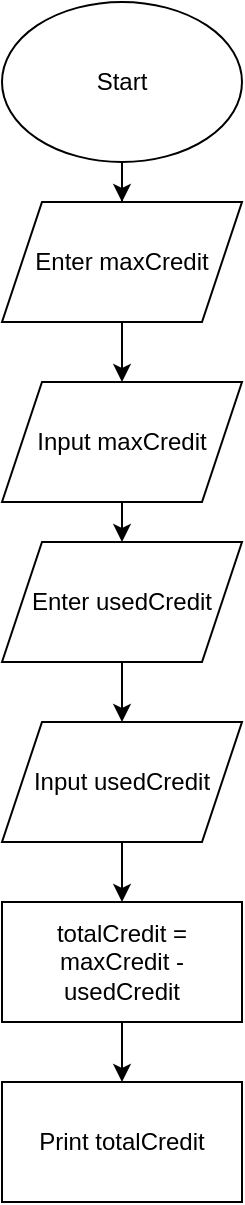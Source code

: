 <mxfile version="24.7.7" pages="2">
  <diagram name="Question 30" id="YYqQa3ff7ur5zeh00A_i">
    <mxGraphModel dx="302" dy="642" grid="1" gridSize="10" guides="1" tooltips="1" connect="1" arrows="1" fold="1" page="1" pageScale="1" pageWidth="850" pageHeight="1100" math="0" shadow="0">
      <root>
        <mxCell id="0" />
        <mxCell id="1" parent="0" />
        <mxCell id="iGgJwvIEg-CEDIRnVNm3-11" style="edgeStyle=orthogonalEdgeStyle;rounded=0;orthogonalLoop=1;jettySize=auto;html=1;exitX=0.5;exitY=1;exitDx=0;exitDy=0;" edge="1" parent="1" source="iGgJwvIEg-CEDIRnVNm3-2" target="iGgJwvIEg-CEDIRnVNm3-4">
          <mxGeometry relative="1" as="geometry" />
        </mxCell>
        <mxCell id="iGgJwvIEg-CEDIRnVNm3-2" value="Start" style="ellipse;whiteSpace=wrap;html=1;" vertex="1" parent="1">
          <mxGeometry x="390" width="120" height="80" as="geometry" />
        </mxCell>
        <mxCell id="iGgJwvIEg-CEDIRnVNm3-12" style="edgeStyle=orthogonalEdgeStyle;rounded=0;orthogonalLoop=1;jettySize=auto;html=1;exitX=0.5;exitY=1;exitDx=0;exitDy=0;entryX=0.5;entryY=0;entryDx=0;entryDy=0;" edge="1" parent="1" source="iGgJwvIEg-CEDIRnVNm3-4" target="iGgJwvIEg-CEDIRnVNm3-5">
          <mxGeometry relative="1" as="geometry" />
        </mxCell>
        <mxCell id="iGgJwvIEg-CEDIRnVNm3-4" value="Enter maxCredit" style="shape=parallelogram;perimeter=parallelogramPerimeter;whiteSpace=wrap;html=1;fixedSize=1;" vertex="1" parent="1">
          <mxGeometry x="390" y="100" width="120" height="60" as="geometry" />
        </mxCell>
        <mxCell id="iGgJwvIEg-CEDIRnVNm3-13" style="edgeStyle=orthogonalEdgeStyle;rounded=0;orthogonalLoop=1;jettySize=auto;html=1;exitX=0.5;exitY=1;exitDx=0;exitDy=0;entryX=0.5;entryY=0;entryDx=0;entryDy=0;" edge="1" parent="1" source="iGgJwvIEg-CEDIRnVNm3-5" target="iGgJwvIEg-CEDIRnVNm3-6">
          <mxGeometry relative="1" as="geometry" />
        </mxCell>
        <mxCell id="iGgJwvIEg-CEDIRnVNm3-5" value="Input maxCredit" style="shape=parallelogram;perimeter=parallelogramPerimeter;whiteSpace=wrap;html=1;fixedSize=1;" vertex="1" parent="1">
          <mxGeometry x="390" y="190" width="120" height="60" as="geometry" />
        </mxCell>
        <mxCell id="iGgJwvIEg-CEDIRnVNm3-14" style="edgeStyle=orthogonalEdgeStyle;rounded=0;orthogonalLoop=1;jettySize=auto;html=1;exitX=0.5;exitY=1;exitDx=0;exitDy=0;entryX=0.5;entryY=0;entryDx=0;entryDy=0;" edge="1" parent="1" source="iGgJwvIEg-CEDIRnVNm3-6" target="iGgJwvIEg-CEDIRnVNm3-7">
          <mxGeometry relative="1" as="geometry" />
        </mxCell>
        <mxCell id="iGgJwvIEg-CEDIRnVNm3-6" value="Enter usedCredit" style="shape=parallelogram;perimeter=parallelogramPerimeter;whiteSpace=wrap;html=1;fixedSize=1;" vertex="1" parent="1">
          <mxGeometry x="390" y="270" width="120" height="60" as="geometry" />
        </mxCell>
        <mxCell id="iGgJwvIEg-CEDIRnVNm3-15" style="edgeStyle=orthogonalEdgeStyle;rounded=0;orthogonalLoop=1;jettySize=auto;html=1;exitX=0.5;exitY=1;exitDx=0;exitDy=0;entryX=0.5;entryY=0;entryDx=0;entryDy=0;" edge="1" parent="1" source="iGgJwvIEg-CEDIRnVNm3-7" target="iGgJwvIEg-CEDIRnVNm3-8">
          <mxGeometry relative="1" as="geometry" />
        </mxCell>
        <mxCell id="iGgJwvIEg-CEDIRnVNm3-7" value="Input usedCredit" style="shape=parallelogram;perimeter=parallelogramPerimeter;whiteSpace=wrap;html=1;fixedSize=1;" vertex="1" parent="1">
          <mxGeometry x="390" y="360" width="120" height="60" as="geometry" />
        </mxCell>
        <mxCell id="iGgJwvIEg-CEDIRnVNm3-16" style="edgeStyle=orthogonalEdgeStyle;rounded=0;orthogonalLoop=1;jettySize=auto;html=1;exitX=0.5;exitY=1;exitDx=0;exitDy=0;entryX=0.5;entryY=0;entryDx=0;entryDy=0;" edge="1" parent="1" source="iGgJwvIEg-CEDIRnVNm3-8" target="iGgJwvIEg-CEDIRnVNm3-10">
          <mxGeometry relative="1" as="geometry" />
        </mxCell>
        <mxCell id="iGgJwvIEg-CEDIRnVNm3-8" value="totalCredit = maxCredit - usedCredit" style="rounded=0;whiteSpace=wrap;html=1;" vertex="1" parent="1">
          <mxGeometry x="390" y="450" width="120" height="60" as="geometry" />
        </mxCell>
        <mxCell id="iGgJwvIEg-CEDIRnVNm3-10" value="Print totalCredit" style="rounded=0;whiteSpace=wrap;html=1;" vertex="1" parent="1">
          <mxGeometry x="390" y="540" width="120" height="60" as="geometry" />
        </mxCell>
      </root>
    </mxGraphModel>
  </diagram>
  <diagram id="1DugojhrhSy_qQhuCNRM" name="Question 31">
    <mxGraphModel dx="377" dy="802" grid="1" gridSize="10" guides="1" tooltips="1" connect="1" arrows="1" fold="1" page="1" pageScale="1" pageWidth="850" pageHeight="1100" math="0" shadow="0">
      <root>
        <mxCell id="0" />
        <mxCell id="1" parent="0" />
      </root>
    </mxGraphModel>
  </diagram>
</mxfile>
